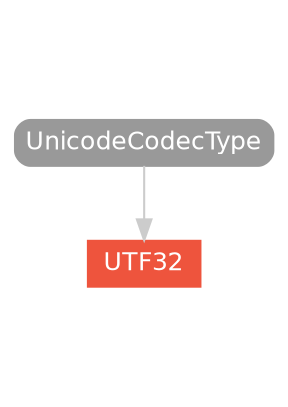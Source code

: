 strict digraph "UTF32 - Type Hierarchy - SwiftDoc.org" {
    pad="0.1,0.8"
    node [shape=box, style="filled,rounded", color="#999999", fillcolor="#999999", fontcolor=white, fontname=Helvetica, fontnames="Helvetica,sansserif", fontsize=12, margin="0.07,0.05", height="0.3"]
    edge [color="#cccccc"]
    "UTF32" [URL="/type/UTF32/", style="filled", fillcolor="#ee543d", color="#ee543d"]
    "UnicodeCodecType" [URL="/protocol/UnicodeCodecType/"]    "UnicodeCodecType" -> "UTF32"
    subgraph Types {
        rank = max; "UTF32";
    }
}